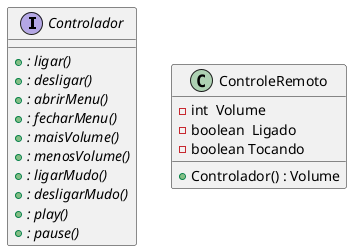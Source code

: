 @startuml Classe Controle Remoto
   Interface Controlador{
    'Métodos Abstratos'

    + {abstract} : ligar()
    + {abstract} : desligar()
    + {abstract} : abrirMenu()
    + {abstract} : fecharMenu()
    + {abstract} : maisVolume()
    + {abstract} : menosVolume()
    + {abstract} : ligarMudo()
    + {abstract} : desligarMudo()
    + {abstract} : play()
    + {abstract} : pause()

   }
   Class ControleRemoto{
    
    - int  Volume
    - boolean  Ligado 
    - boolean Tocando
    
    + Controlador() : Volume 
    }  
@enduml